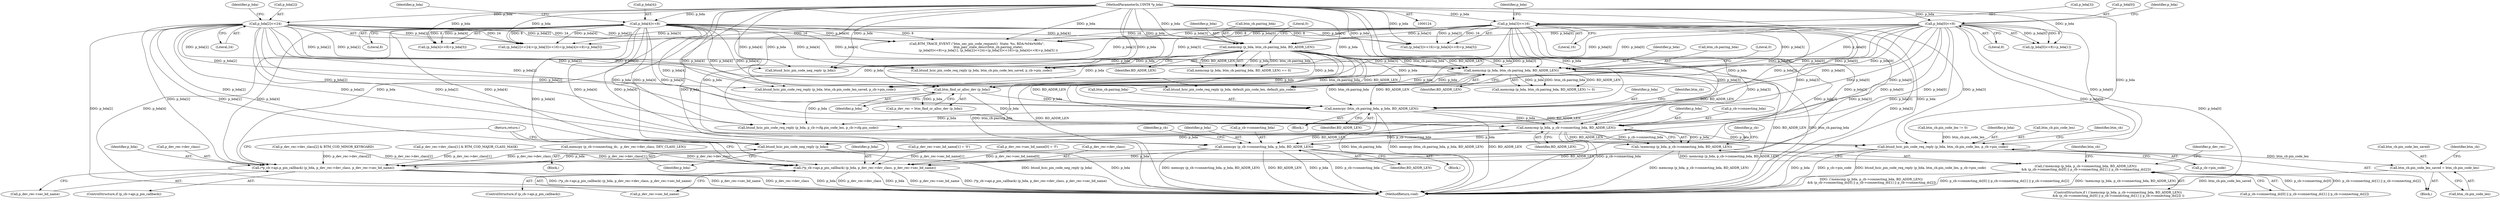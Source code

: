 digraph "0_Android_c677ee92595335233eb0e7b59809a1a94e7a678a_0@API" {
"1000334" [label="(Call,memcmp (p_bda, p_cb->connecting_bda, BD_ADDR_LEN))"];
"1000168" [label="(Call,p_bda[4]<<8)"];
"1000125" [label="(MethodParameterIn,UINT8 *p_bda)"];
"1000156" [label="(Call,p_bda[2]<<24)"];
"1000285" [label="(Call,memcpy (btm_cb.pairing_bda, p_bda, BD_ADDR_LEN))"];
"1000186" [label="(Call,memcmp (p_bda, btm_cb.pairing_bda, BD_ADDR_LEN))"];
"1000147" [label="(Call,p_bda[0]<<8)"];
"1000162" [label="(Call,p_bda[3]<<16)"];
"1000228" [label="(Call,memcmp (p_bda, btm_cb.pairing_bda, BD_ADDR_LEN))"];
"1000271" [label="(Call,btm_find_or_alloc_dev (p_bda))"];
"1000333" [label="(Call,!memcmp (p_bda, p_cb->connecting_bda, BD_ADDR_LEN))"];
"1000332" [label="(Call,(!memcmp (p_bda, p_cb->connecting_bda, BD_ADDR_LEN))\n && (p_cb->connecting_dc[0] || p_cb->connecting_dc[1] || p_cb->connecting_dc[2]))"];
"1000374" [label="(Call,btsnd_hcic_pin_code_req_reply (p_bda, btm_cb.pin_code_len, p_cb->pin_code))"];
"1000382" [label="(Call,btm_cb.pin_code_len_saved = btm_cb.pin_code_len)"];
"1000444" [label="(Call,btsnd_hcic_pin_code_neg_reply (p_bda))"];
"1000455" [label="(Call,memcpy (p_cb->connecting_bda, p_bda, BD_ADDR_LEN))"];
"1000489" [label="(Call,(*p_cb->api.p_pin_callback) (p_bda, p_dev_rec->dev_class, p_dev_rec->sec_bd_name))"];
"1000543" [label="(Call,(*p_cb->api.p_pin_callback) (p_bda, p_dev_rec->dev_class, p_dev_rec->sec_bd_name))"];
"1000343" [label="(Identifier,p_cb)"];
"1000417" [label="(Call,p_dev_rec->dev_class[1] & BTM_COD_MAJOR_CLASS_MASK)"];
"1000333" [label="(Call,!memcmp (p_bda, p_cb->connecting_bda, BD_ADDR_LEN))"];
"1000210" [label="(Call,btsnd_hcic_pin_code_req_reply (p_bda, btm_cb.pin_code_len_saved, p_cb->pin_code))"];
"1000164" [label="(Identifier,p_bda)"];
"1000447" [label="(Block,)"];
"1000161" [label="(Call,(p_bda[3]<<16)+(p_bda[4]<<8)+p_bda[5])"];
"1000260" [label="(Call,btsnd_hcic_pin_code_req_reply (p_bda, btm_cb.pin_code_len_saved, p_cb->pin_code))"];
"1000188" [label="(Call,btm_cb.pairing_bda)"];
"1000334" [label="(Call,memcmp (p_bda, p_cb->connecting_bda, BD_ADDR_LEN))"];
"1000382" [label="(Call,btm_cb.pin_code_len_saved = btm_cb.pin_code_len)"];
"1000234" [label="(Literal,0)"];
"1000371" [label="(Block,)"];
"1000432" [label="(Block,)"];
"1000491" [label="(Call,p_dev_rec->dev_class)"];
"1000167" [label="(Call,(p_bda[4]<<8)+p_bda[5])"];
"1000463" [label="(Identifier,p_cb)"];
"1000489" [label="(Call,(*p_cb->api.p_pin_callback) (p_bda, p_dev_rec->dev_class, p_dev_rec->sec_bd_name))"];
"1000285" [label="(Call,memcpy (btm_cb.pairing_bda, p_bda, BD_ADDR_LEN))"];
"1000368" [label="(Identifier,btm_cb)"];
"1000170" [label="(Identifier,p_bda)"];
"1000166" [label="(Literal,16)"];
"1000340" [label="(Call,p_cb->connecting_dc[0] || p_cb->connecting_dc[1] || p_cb->connecting_dc[2])"];
"1000460" [label="(Identifier,BD_ADDR_LEN)"];
"1000174" [label="(Identifier,p_bda)"];
"1000269" [label="(Call,p_dev_rec = btm_find_or_alloc_dev (p_bda))"];
"1000151" [label="(Literal,8)"];
"1000551" [label="(Return,return;)"];
"1000172" [label="(Literal,8)"];
"1000233" [label="(Identifier,BD_ADDR_LEN)"];
"1000160" [label="(Literal,24)"];
"1000271" [label="(Call,btm_find_or_alloc_dev (p_bda))"];
"1000191" [label="(Identifier,BD_ADDR_LEN)"];
"1000318" [label="(Call,btsnd_hcic_pin_code_req_reply (p_bda, p_cb->cfg.pin_code_len, p_cb->cfg.pin_code))"];
"1000155" [label="(Call,(p_bda[2]<<24)+(p_bda[3]<<16)+(p_bda[4]<<8)+p_bda[5])"];
"1000375" [label="(Identifier,p_bda)"];
"1000140" [label="(Call,BTM_TRACE_EVENT (\"btm_sec_pin_code_request()  State: %s, BDA:%04x%08x\",\n                       btm_pair_state_descr(btm_cb.pairing_state),\n                       (p_bda[0]<<8)+p_bda[1], (p_bda[2]<<24)+(p_bda[3]<<16)+(p_bda[4]<<8)+p_bda[5] ))"];
"1000383" [label="(Call,btm_cb.pin_code_len_saved)"];
"1000156" [label="(Call,p_bda[2]<<24)"];
"1000494" [label="(Call,p_dev_rec->sec_bd_name)"];
"1000548" [label="(Call,p_dev_rec->sec_bd_name)"];
"1000376" [label="(Call,btm_cb.pin_code_len)"];
"1000205" [label="(Call,btsnd_hcic_pin_code_neg_reply (p_bda))"];
"1000146" [label="(Call,(p_bda[0]<<8)+p_bda[1])"];
"1000459" [label="(Identifier,p_bda)"];
"1000125" [label="(MethodParameterIn,UINT8 *p_bda)"];
"1000384" [label="(Identifier,btm_cb)"];
"1000455" [label="(Call,memcpy (p_cb->connecting_bda, p_bda, BD_ADDR_LEN))"];
"1000461" [label="(Call,memcpy (p_cb->connecting_dc,  p_dev_rec->dev_class, DEV_CLASS_LEN))"];
"1000286" [label="(Call,btm_cb.pairing_bda)"];
"1000290" [label="(Identifier,BD_ADDR_LEN)"];
"1000523" [label="(Call,p_dev_rec->sec_bd_name[1] = '0')"];
"1000552" [label="(MethodReturn,void)"];
"1000162" [label="(Call,p_bda[3]<<16)"];
"1000332" [label="(Call,(!memcmp (p_bda, p_cb->connecting_bda, BD_ADDR_LEN))\n && (p_cb->connecting_dc[0] || p_cb->connecting_dc[1] || p_cb->connecting_dc[2]))"];
"1000336" [label="(Call,p_cb->connecting_bda)"];
"1000147" [label="(Call,p_bda[0]<<8)"];
"1000252" [label="(Call,btsnd_hcic_pin_code_req_reply (p_bda, default_pin_code_len, default_pin_code))"];
"1000331" [label="(ControlStructure,if ( (!memcmp (p_bda, p_cb->connecting_bda, BD_ADDR_LEN))\n && (p_cb->connecting_dc[0] || p_cb->connecting_dc[1] || p_cb->connecting_dc[2]) ))"];
"1000537" [label="(ControlStructure,if (p_cb->api.p_pin_callback))"];
"1000289" [label="(Identifier,p_bda)"];
"1000425" [label="(Call,p_dev_rec->dev_class[2] & BTM_COD_MINOR_KEYBOARD)"];
"1000516" [label="(Call,p_dev_rec->sec_bd_name[0] = 'f')"];
"1000293" [label="(Identifier,btm_cb)"];
"1000157" [label="(Call,p_bda[2])"];
"1000359" [label="(Identifier,p_dev_rec)"];
"1000192" [label="(Literal,0)"];
"1000379" [label="(Call,p_cb->pin_code)"];
"1000444" [label="(Call,btsnd_hcic_pin_code_neg_reply (p_bda))"];
"1000230" [label="(Call,btm_cb.pairing_bda)"];
"1000490" [label="(Identifier,p_bda)"];
"1000445" [label="(Identifier,p_bda)"];
"1000185" [label="(Call,memcmp (p_bda, btm_cb.pairing_bda, BD_ADDR_LEN) == 0)"];
"1000148" [label="(Call,p_bda[0])"];
"1000339" [label="(Identifier,BD_ADDR_LEN)"];
"1000483" [label="(ControlStructure,if (p_cb->api.p_pin_callback))"];
"1000284" [label="(Block,)"];
"1000545" [label="(Call,p_dev_rec->dev_class)"];
"1000227" [label="(Call,memcmp (p_bda, btm_cb.pairing_bda, BD_ADDR_LEN) != 0)"];
"1000169" [label="(Call,p_bda[4])"];
"1000153" [label="(Identifier,p_bda)"];
"1000543" [label="(Call,(*p_cb->api.p_pin_callback) (p_bda, p_dev_rec->dev_class, p_dev_rec->sec_bd_name))"];
"1000163" [label="(Call,p_bda[3])"];
"1000391" [label="(Identifier,btm_cb)"];
"1000374" [label="(Call,btsnd_hcic_pin_code_req_reply (p_bda, btm_cb.pin_code_len, p_cb->pin_code))"];
"1000228" [label="(Call,memcmp (p_bda, btm_cb.pairing_bda, BD_ADDR_LEN))"];
"1000187" [label="(Identifier,p_bda)"];
"1000544" [label="(Identifier,p_bda)"];
"1000456" [label="(Call,p_cb->connecting_bda)"];
"1000272" [label="(Identifier,p_bda)"];
"1000366" [label="(Call,btm_cb.pin_code_len != 0)"];
"1000335" [label="(Identifier,p_bda)"];
"1000229" [label="(Identifier,p_bda)"];
"1000168" [label="(Call,p_bda[4]<<8)"];
"1000386" [label="(Call,btm_cb.pin_code_len)"];
"1000186" [label="(Call,memcmp (p_bda, btm_cb.pairing_bda, BD_ADDR_LEN))"];
"1000334" -> "1000333"  [label="AST: "];
"1000334" -> "1000339"  [label="CFG: "];
"1000335" -> "1000334"  [label="AST: "];
"1000336" -> "1000334"  [label="AST: "];
"1000339" -> "1000334"  [label="AST: "];
"1000333" -> "1000334"  [label="CFG: "];
"1000334" -> "1000552"  [label="DDG: BD_ADDR_LEN"];
"1000334" -> "1000552"  [label="DDG: p_cb->connecting_bda"];
"1000334" -> "1000333"  [label="DDG: p_bda"];
"1000334" -> "1000333"  [label="DDG: p_cb->connecting_bda"];
"1000334" -> "1000333"  [label="DDG: BD_ADDR_LEN"];
"1000168" -> "1000334"  [label="DDG: p_bda[4]"];
"1000156" -> "1000334"  [label="DDG: p_bda[2]"];
"1000285" -> "1000334"  [label="DDG: p_bda"];
"1000285" -> "1000334"  [label="DDG: BD_ADDR_LEN"];
"1000147" -> "1000334"  [label="DDG: p_bda[0]"];
"1000271" -> "1000334"  [label="DDG: p_bda"];
"1000162" -> "1000334"  [label="DDG: p_bda[3]"];
"1000125" -> "1000334"  [label="DDG: p_bda"];
"1000228" -> "1000334"  [label="DDG: BD_ADDR_LEN"];
"1000186" -> "1000334"  [label="DDG: BD_ADDR_LEN"];
"1000334" -> "1000374"  [label="DDG: p_bda"];
"1000334" -> "1000444"  [label="DDG: p_bda"];
"1000334" -> "1000455"  [label="DDG: p_cb->connecting_bda"];
"1000334" -> "1000455"  [label="DDG: p_bda"];
"1000334" -> "1000455"  [label="DDG: BD_ADDR_LEN"];
"1000168" -> "1000167"  [label="AST: "];
"1000168" -> "1000172"  [label="CFG: "];
"1000169" -> "1000168"  [label="AST: "];
"1000172" -> "1000168"  [label="AST: "];
"1000174" -> "1000168"  [label="CFG: "];
"1000168" -> "1000552"  [label="DDG: p_bda[4]"];
"1000168" -> "1000140"  [label="DDG: p_bda[4]"];
"1000168" -> "1000140"  [label="DDG: 8"];
"1000168" -> "1000155"  [label="DDG: p_bda[4]"];
"1000168" -> "1000155"  [label="DDG: 8"];
"1000168" -> "1000161"  [label="DDG: p_bda[4]"];
"1000168" -> "1000161"  [label="DDG: 8"];
"1000168" -> "1000167"  [label="DDG: p_bda[4]"];
"1000168" -> "1000167"  [label="DDG: 8"];
"1000125" -> "1000168"  [label="DDG: p_bda"];
"1000168" -> "1000186"  [label="DDG: p_bda[4]"];
"1000168" -> "1000205"  [label="DDG: p_bda[4]"];
"1000168" -> "1000210"  [label="DDG: p_bda[4]"];
"1000168" -> "1000228"  [label="DDG: p_bda[4]"];
"1000168" -> "1000252"  [label="DDG: p_bda[4]"];
"1000168" -> "1000260"  [label="DDG: p_bda[4]"];
"1000168" -> "1000271"  [label="DDG: p_bda[4]"];
"1000168" -> "1000285"  [label="DDG: p_bda[4]"];
"1000168" -> "1000318"  [label="DDG: p_bda[4]"];
"1000168" -> "1000374"  [label="DDG: p_bda[4]"];
"1000168" -> "1000444"  [label="DDG: p_bda[4]"];
"1000168" -> "1000455"  [label="DDG: p_bda[4]"];
"1000168" -> "1000489"  [label="DDG: p_bda[4]"];
"1000168" -> "1000543"  [label="DDG: p_bda[4]"];
"1000125" -> "1000124"  [label="AST: "];
"1000125" -> "1000552"  [label="DDG: p_bda"];
"1000125" -> "1000140"  [label="DDG: p_bda"];
"1000125" -> "1000147"  [label="DDG: p_bda"];
"1000125" -> "1000146"  [label="DDG: p_bda"];
"1000125" -> "1000156"  [label="DDG: p_bda"];
"1000125" -> "1000155"  [label="DDG: p_bda"];
"1000125" -> "1000162"  [label="DDG: p_bda"];
"1000125" -> "1000161"  [label="DDG: p_bda"];
"1000125" -> "1000167"  [label="DDG: p_bda"];
"1000125" -> "1000186"  [label="DDG: p_bda"];
"1000125" -> "1000205"  [label="DDG: p_bda"];
"1000125" -> "1000210"  [label="DDG: p_bda"];
"1000125" -> "1000228"  [label="DDG: p_bda"];
"1000125" -> "1000252"  [label="DDG: p_bda"];
"1000125" -> "1000260"  [label="DDG: p_bda"];
"1000125" -> "1000271"  [label="DDG: p_bda"];
"1000125" -> "1000285"  [label="DDG: p_bda"];
"1000125" -> "1000318"  [label="DDG: p_bda"];
"1000125" -> "1000374"  [label="DDG: p_bda"];
"1000125" -> "1000444"  [label="DDG: p_bda"];
"1000125" -> "1000455"  [label="DDG: p_bda"];
"1000125" -> "1000489"  [label="DDG: p_bda"];
"1000125" -> "1000543"  [label="DDG: p_bda"];
"1000156" -> "1000155"  [label="AST: "];
"1000156" -> "1000160"  [label="CFG: "];
"1000157" -> "1000156"  [label="AST: "];
"1000160" -> "1000156"  [label="AST: "];
"1000164" -> "1000156"  [label="CFG: "];
"1000156" -> "1000552"  [label="DDG: p_bda[2]"];
"1000156" -> "1000140"  [label="DDG: p_bda[2]"];
"1000156" -> "1000140"  [label="DDG: 24"];
"1000156" -> "1000155"  [label="DDG: p_bda[2]"];
"1000156" -> "1000155"  [label="DDG: 24"];
"1000156" -> "1000186"  [label="DDG: p_bda[2]"];
"1000156" -> "1000205"  [label="DDG: p_bda[2]"];
"1000156" -> "1000210"  [label="DDG: p_bda[2]"];
"1000156" -> "1000228"  [label="DDG: p_bda[2]"];
"1000156" -> "1000252"  [label="DDG: p_bda[2]"];
"1000156" -> "1000260"  [label="DDG: p_bda[2]"];
"1000156" -> "1000271"  [label="DDG: p_bda[2]"];
"1000156" -> "1000285"  [label="DDG: p_bda[2]"];
"1000156" -> "1000318"  [label="DDG: p_bda[2]"];
"1000156" -> "1000374"  [label="DDG: p_bda[2]"];
"1000156" -> "1000444"  [label="DDG: p_bda[2]"];
"1000156" -> "1000455"  [label="DDG: p_bda[2]"];
"1000156" -> "1000489"  [label="DDG: p_bda[2]"];
"1000156" -> "1000543"  [label="DDG: p_bda[2]"];
"1000285" -> "1000284"  [label="AST: "];
"1000285" -> "1000290"  [label="CFG: "];
"1000286" -> "1000285"  [label="AST: "];
"1000289" -> "1000285"  [label="AST: "];
"1000290" -> "1000285"  [label="AST: "];
"1000293" -> "1000285"  [label="CFG: "];
"1000285" -> "1000552"  [label="DDG: btm_cb.pairing_bda"];
"1000285" -> "1000552"  [label="DDG: memcpy (btm_cb.pairing_bda, p_bda, BD_ADDR_LEN)"];
"1000285" -> "1000552"  [label="DDG: BD_ADDR_LEN"];
"1000186" -> "1000285"  [label="DDG: btm_cb.pairing_bda"];
"1000186" -> "1000285"  [label="DDG: BD_ADDR_LEN"];
"1000228" -> "1000285"  [label="DDG: btm_cb.pairing_bda"];
"1000228" -> "1000285"  [label="DDG: BD_ADDR_LEN"];
"1000147" -> "1000285"  [label="DDG: p_bda[0]"];
"1000271" -> "1000285"  [label="DDG: p_bda"];
"1000162" -> "1000285"  [label="DDG: p_bda[3]"];
"1000285" -> "1000318"  [label="DDG: p_bda"];
"1000186" -> "1000185"  [label="AST: "];
"1000186" -> "1000191"  [label="CFG: "];
"1000187" -> "1000186"  [label="AST: "];
"1000188" -> "1000186"  [label="AST: "];
"1000191" -> "1000186"  [label="AST: "];
"1000192" -> "1000186"  [label="CFG: "];
"1000186" -> "1000552"  [label="DDG: btm_cb.pairing_bda"];
"1000186" -> "1000552"  [label="DDG: BD_ADDR_LEN"];
"1000186" -> "1000185"  [label="DDG: p_bda"];
"1000186" -> "1000185"  [label="DDG: btm_cb.pairing_bda"];
"1000186" -> "1000185"  [label="DDG: BD_ADDR_LEN"];
"1000147" -> "1000186"  [label="DDG: p_bda[0]"];
"1000162" -> "1000186"  [label="DDG: p_bda[3]"];
"1000186" -> "1000205"  [label="DDG: p_bda"];
"1000186" -> "1000210"  [label="DDG: p_bda"];
"1000186" -> "1000228"  [label="DDG: p_bda"];
"1000186" -> "1000228"  [label="DDG: btm_cb.pairing_bda"];
"1000186" -> "1000228"  [label="DDG: BD_ADDR_LEN"];
"1000186" -> "1000252"  [label="DDG: p_bda"];
"1000186" -> "1000260"  [label="DDG: p_bda"];
"1000186" -> "1000271"  [label="DDG: p_bda"];
"1000147" -> "1000146"  [label="AST: "];
"1000147" -> "1000151"  [label="CFG: "];
"1000148" -> "1000147"  [label="AST: "];
"1000151" -> "1000147"  [label="AST: "];
"1000153" -> "1000147"  [label="CFG: "];
"1000147" -> "1000552"  [label="DDG: p_bda[0]"];
"1000147" -> "1000140"  [label="DDG: p_bda[0]"];
"1000147" -> "1000140"  [label="DDG: 8"];
"1000147" -> "1000146"  [label="DDG: p_bda[0]"];
"1000147" -> "1000146"  [label="DDG: 8"];
"1000147" -> "1000205"  [label="DDG: p_bda[0]"];
"1000147" -> "1000210"  [label="DDG: p_bda[0]"];
"1000147" -> "1000228"  [label="DDG: p_bda[0]"];
"1000147" -> "1000252"  [label="DDG: p_bda[0]"];
"1000147" -> "1000260"  [label="DDG: p_bda[0]"];
"1000147" -> "1000271"  [label="DDG: p_bda[0]"];
"1000147" -> "1000318"  [label="DDG: p_bda[0]"];
"1000147" -> "1000374"  [label="DDG: p_bda[0]"];
"1000147" -> "1000444"  [label="DDG: p_bda[0]"];
"1000147" -> "1000455"  [label="DDG: p_bda[0]"];
"1000147" -> "1000489"  [label="DDG: p_bda[0]"];
"1000147" -> "1000543"  [label="DDG: p_bda[0]"];
"1000162" -> "1000161"  [label="AST: "];
"1000162" -> "1000166"  [label="CFG: "];
"1000163" -> "1000162"  [label="AST: "];
"1000166" -> "1000162"  [label="AST: "];
"1000170" -> "1000162"  [label="CFG: "];
"1000162" -> "1000552"  [label="DDG: p_bda[3]"];
"1000162" -> "1000140"  [label="DDG: p_bda[3]"];
"1000162" -> "1000140"  [label="DDG: 16"];
"1000162" -> "1000155"  [label="DDG: p_bda[3]"];
"1000162" -> "1000155"  [label="DDG: 16"];
"1000162" -> "1000161"  [label="DDG: p_bda[3]"];
"1000162" -> "1000161"  [label="DDG: 16"];
"1000162" -> "1000205"  [label="DDG: p_bda[3]"];
"1000162" -> "1000210"  [label="DDG: p_bda[3]"];
"1000162" -> "1000228"  [label="DDG: p_bda[3]"];
"1000162" -> "1000252"  [label="DDG: p_bda[3]"];
"1000162" -> "1000260"  [label="DDG: p_bda[3]"];
"1000162" -> "1000271"  [label="DDG: p_bda[3]"];
"1000162" -> "1000318"  [label="DDG: p_bda[3]"];
"1000162" -> "1000374"  [label="DDG: p_bda[3]"];
"1000162" -> "1000444"  [label="DDG: p_bda[3]"];
"1000162" -> "1000455"  [label="DDG: p_bda[3]"];
"1000162" -> "1000489"  [label="DDG: p_bda[3]"];
"1000162" -> "1000543"  [label="DDG: p_bda[3]"];
"1000228" -> "1000227"  [label="AST: "];
"1000228" -> "1000233"  [label="CFG: "];
"1000229" -> "1000228"  [label="AST: "];
"1000230" -> "1000228"  [label="AST: "];
"1000233" -> "1000228"  [label="AST: "];
"1000234" -> "1000228"  [label="CFG: "];
"1000228" -> "1000552"  [label="DDG: BD_ADDR_LEN"];
"1000228" -> "1000552"  [label="DDG: btm_cb.pairing_bda"];
"1000228" -> "1000227"  [label="DDG: p_bda"];
"1000228" -> "1000227"  [label="DDG: btm_cb.pairing_bda"];
"1000228" -> "1000227"  [label="DDG: BD_ADDR_LEN"];
"1000228" -> "1000252"  [label="DDG: p_bda"];
"1000228" -> "1000260"  [label="DDG: p_bda"];
"1000228" -> "1000271"  [label="DDG: p_bda"];
"1000271" -> "1000269"  [label="AST: "];
"1000271" -> "1000272"  [label="CFG: "];
"1000272" -> "1000271"  [label="AST: "];
"1000269" -> "1000271"  [label="CFG: "];
"1000271" -> "1000269"  [label="DDG: p_bda"];
"1000271" -> "1000318"  [label="DDG: p_bda"];
"1000333" -> "1000332"  [label="AST: "];
"1000343" -> "1000333"  [label="CFG: "];
"1000332" -> "1000333"  [label="CFG: "];
"1000333" -> "1000552"  [label="DDG: memcmp (p_bda, p_cb->connecting_bda, BD_ADDR_LEN)"];
"1000333" -> "1000332"  [label="DDG: memcmp (p_bda, p_cb->connecting_bda, BD_ADDR_LEN)"];
"1000332" -> "1000331"  [label="AST: "];
"1000332" -> "1000340"  [label="CFG: "];
"1000340" -> "1000332"  [label="AST: "];
"1000359" -> "1000332"  [label="CFG: "];
"1000368" -> "1000332"  [label="CFG: "];
"1000332" -> "1000552"  [label="DDG: !memcmp (p_bda, p_cb->connecting_bda, BD_ADDR_LEN)"];
"1000332" -> "1000552"  [label="DDG: (!memcmp (p_bda, p_cb->connecting_bda, BD_ADDR_LEN))\n && (p_cb->connecting_dc[0] || p_cb->connecting_dc[1] || p_cb->connecting_dc[2])"];
"1000332" -> "1000552"  [label="DDG: p_cb->connecting_dc[0] || p_cb->connecting_dc[1] || p_cb->connecting_dc[2]"];
"1000340" -> "1000332"  [label="DDG: p_cb->connecting_dc[0]"];
"1000340" -> "1000332"  [label="DDG: p_cb->connecting_dc[1] || p_cb->connecting_dc[2]"];
"1000374" -> "1000371"  [label="AST: "];
"1000374" -> "1000379"  [label="CFG: "];
"1000375" -> "1000374"  [label="AST: "];
"1000376" -> "1000374"  [label="AST: "];
"1000379" -> "1000374"  [label="AST: "];
"1000384" -> "1000374"  [label="CFG: "];
"1000374" -> "1000552"  [label="DDG: p_bda"];
"1000374" -> "1000552"  [label="DDG: p_cb->pin_code"];
"1000374" -> "1000552"  [label="DDG: btsnd_hcic_pin_code_req_reply (p_bda, btm_cb.pin_code_len, p_cb->pin_code)"];
"1000366" -> "1000374"  [label="DDG: btm_cb.pin_code_len"];
"1000374" -> "1000382"  [label="DDG: btm_cb.pin_code_len"];
"1000382" -> "1000371"  [label="AST: "];
"1000382" -> "1000386"  [label="CFG: "];
"1000383" -> "1000382"  [label="AST: "];
"1000386" -> "1000382"  [label="AST: "];
"1000391" -> "1000382"  [label="CFG: "];
"1000382" -> "1000552"  [label="DDG: btm_cb.pin_code_len_saved"];
"1000444" -> "1000432"  [label="AST: "];
"1000444" -> "1000445"  [label="CFG: "];
"1000445" -> "1000444"  [label="AST: "];
"1000551" -> "1000444"  [label="CFG: "];
"1000444" -> "1000552"  [label="DDG: p_bda"];
"1000444" -> "1000552"  [label="DDG: btsnd_hcic_pin_code_neg_reply (p_bda)"];
"1000455" -> "1000447"  [label="AST: "];
"1000455" -> "1000460"  [label="CFG: "];
"1000456" -> "1000455"  [label="AST: "];
"1000459" -> "1000455"  [label="AST: "];
"1000460" -> "1000455"  [label="AST: "];
"1000463" -> "1000455"  [label="CFG: "];
"1000455" -> "1000552"  [label="DDG: memcpy (p_cb->connecting_bda, p_bda, BD_ADDR_LEN)"];
"1000455" -> "1000552"  [label="DDG: BD_ADDR_LEN"];
"1000455" -> "1000552"  [label="DDG: p_bda"];
"1000455" -> "1000552"  [label="DDG: p_cb->connecting_bda"];
"1000455" -> "1000489"  [label="DDG: p_bda"];
"1000455" -> "1000543"  [label="DDG: p_bda"];
"1000489" -> "1000483"  [label="AST: "];
"1000489" -> "1000494"  [label="CFG: "];
"1000490" -> "1000489"  [label="AST: "];
"1000491" -> "1000489"  [label="AST: "];
"1000494" -> "1000489"  [label="AST: "];
"1000551" -> "1000489"  [label="CFG: "];
"1000489" -> "1000552"  [label="DDG: (*p_cb->api.p_pin_callback) (p_bda, p_dev_rec->dev_class, p_dev_rec->sec_bd_name)"];
"1000489" -> "1000552"  [label="DDG: p_dev_rec->sec_bd_name"];
"1000489" -> "1000552"  [label="DDG: p_dev_rec->dev_class"];
"1000489" -> "1000552"  [label="DDG: p_bda"];
"1000461" -> "1000489"  [label="DDG: p_dev_rec->dev_class"];
"1000425" -> "1000489"  [label="DDG: p_dev_rec->dev_class[2]"];
"1000417" -> "1000489"  [label="DDG: p_dev_rec->dev_class[1]"];
"1000543" -> "1000537"  [label="AST: "];
"1000543" -> "1000548"  [label="CFG: "];
"1000544" -> "1000543"  [label="AST: "];
"1000545" -> "1000543"  [label="AST: "];
"1000548" -> "1000543"  [label="AST: "];
"1000551" -> "1000543"  [label="CFG: "];
"1000543" -> "1000552"  [label="DDG: p_dev_rec->sec_bd_name"];
"1000543" -> "1000552"  [label="DDG: (*p_cb->api.p_pin_callback) (p_bda, p_dev_rec->dev_class, p_dev_rec->sec_bd_name)"];
"1000543" -> "1000552"  [label="DDG: p_dev_rec->dev_class"];
"1000543" -> "1000552"  [label="DDG: p_bda"];
"1000461" -> "1000543"  [label="DDG: p_dev_rec->dev_class"];
"1000425" -> "1000543"  [label="DDG: p_dev_rec->dev_class[2]"];
"1000417" -> "1000543"  [label="DDG: p_dev_rec->dev_class[1]"];
"1000523" -> "1000543"  [label="DDG: p_dev_rec->sec_bd_name[1]"];
"1000516" -> "1000543"  [label="DDG: p_dev_rec->sec_bd_name[0]"];
}
